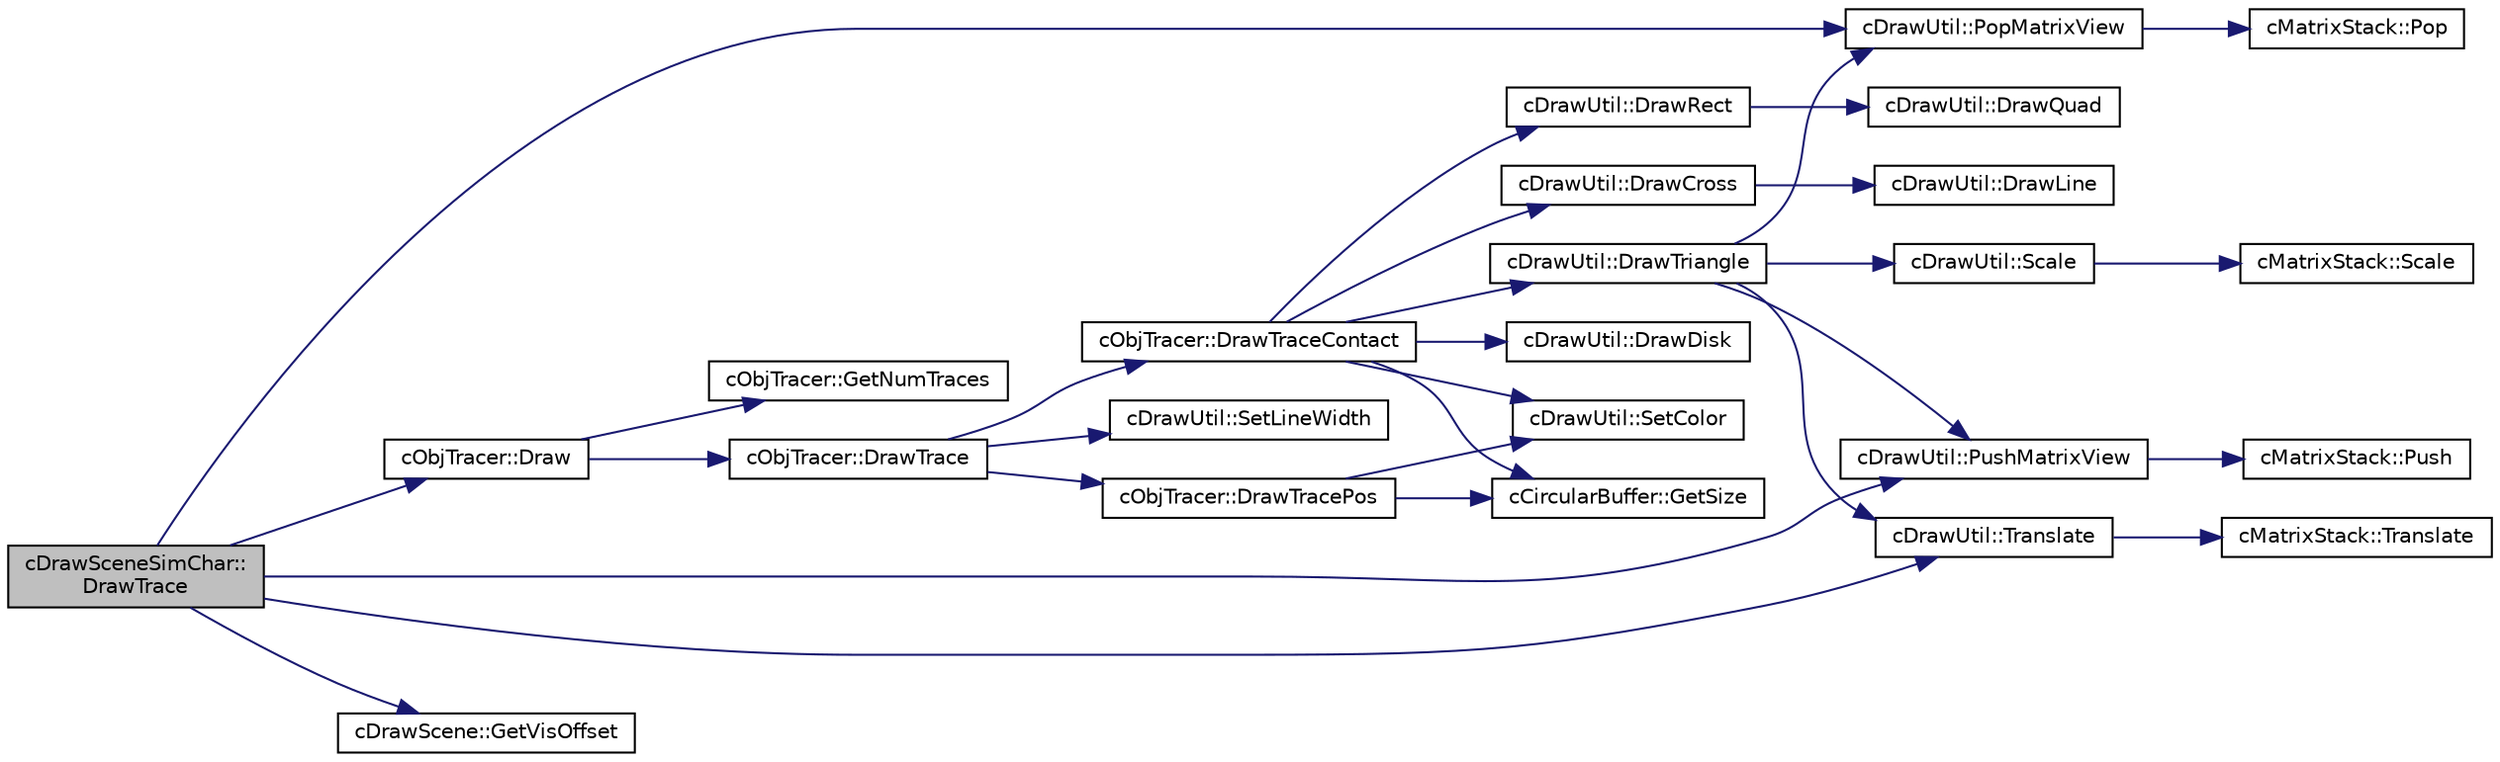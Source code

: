digraph "cDrawSceneSimChar::DrawTrace"
{
 // LATEX_PDF_SIZE
  edge [fontname="Helvetica",fontsize="10",labelfontname="Helvetica",labelfontsize="10"];
  node [fontname="Helvetica",fontsize="10",shape=record];
  rankdir="LR";
  Node1 [label="cDrawSceneSimChar::\lDrawTrace",height=0.2,width=0.4,color="black", fillcolor="grey75", style="filled", fontcolor="black",tooltip=" "];
  Node1 -> Node2 [color="midnightblue",fontsize="10",style="solid",fontname="Helvetica"];
  Node2 [label="cObjTracer::Draw",height=0.2,width=0.4,color="black", fillcolor="white", style="filled",URL="$classc_obj_tracer.html#a43763760c45e5de00589acd64e93cdf4",tooltip=" "];
  Node2 -> Node3 [color="midnightblue",fontsize="10",style="solid",fontname="Helvetica"];
  Node3 [label="cObjTracer::DrawTrace",height=0.2,width=0.4,color="black", fillcolor="white", style="filled",URL="$classc_obj_tracer.html#a6735ff2593b2482ce1c83f0f448d3f38",tooltip=" "];
  Node3 -> Node4 [color="midnightblue",fontsize="10",style="solid",fontname="Helvetica"];
  Node4 [label="cObjTracer::DrawTraceContact",height=0.2,width=0.4,color="black", fillcolor="white", style="filled",URL="$classc_obj_tracer.html#a781e2dbbc988811ca482f88b47a14567",tooltip=" "];
  Node4 -> Node5 [color="midnightblue",fontsize="10",style="solid",fontname="Helvetica"];
  Node5 [label="cDrawUtil::DrawCross",height=0.2,width=0.4,color="black", fillcolor="white", style="filled",URL="$classc_draw_util.html#afb563591fcc28894e480ba68f818a7ff",tooltip=" "];
  Node5 -> Node6 [color="midnightblue",fontsize="10",style="solid",fontname="Helvetica"];
  Node6 [label="cDrawUtil::DrawLine",height=0.2,width=0.4,color="black", fillcolor="white", style="filled",URL="$classc_draw_util.html#a3e0e6d5260b7fb9aa090d673bc2d1f0c",tooltip=" "];
  Node4 -> Node7 [color="midnightblue",fontsize="10",style="solid",fontname="Helvetica"];
  Node7 [label="cDrawUtil::DrawDisk",height=0.2,width=0.4,color="black", fillcolor="white", style="filled",URL="$classc_draw_util.html#a4c19dc43db6588b74ad3fc61cdfa549f",tooltip=" "];
  Node4 -> Node8 [color="midnightblue",fontsize="10",style="solid",fontname="Helvetica"];
  Node8 [label="cDrawUtil::DrawRect",height=0.2,width=0.4,color="black", fillcolor="white", style="filled",URL="$classc_draw_util.html#a67c1005f7bd6edeee048fddbbe85307b",tooltip=" "];
  Node8 -> Node9 [color="midnightblue",fontsize="10",style="solid",fontname="Helvetica"];
  Node9 [label="cDrawUtil::DrawQuad",height=0.2,width=0.4,color="black", fillcolor="white", style="filled",URL="$classc_draw_util.html#a587df84fa22af009a224a64afc79fc93",tooltip=" "];
  Node4 -> Node10 [color="midnightblue",fontsize="10",style="solid",fontname="Helvetica"];
  Node10 [label="cDrawUtil::DrawTriangle",height=0.2,width=0.4,color="black", fillcolor="white", style="filled",URL="$classc_draw_util.html#ab0359ecdbc690cbe8403c19b5a0f93e9",tooltip=" "];
  Node10 -> Node11 [color="midnightblue",fontsize="10",style="solid",fontname="Helvetica"];
  Node11 [label="cDrawUtil::PopMatrixView",height=0.2,width=0.4,color="black", fillcolor="white", style="filled",URL="$classc_draw_util.html#a8bec79da8550795d4b4966a94af7cf51",tooltip=" "];
  Node11 -> Node12 [color="midnightblue",fontsize="10",style="solid",fontname="Helvetica"];
  Node12 [label="cMatrixStack::Pop",height=0.2,width=0.4,color="black", fillcolor="white", style="filled",URL="$classc_matrix_stack.html#a6be215a8d6dc7f91c8e9577a8b550bfc",tooltip=" "];
  Node10 -> Node13 [color="midnightblue",fontsize="10",style="solid",fontname="Helvetica"];
  Node13 [label="cDrawUtil::PushMatrixView",height=0.2,width=0.4,color="black", fillcolor="white", style="filled",URL="$classc_draw_util.html#a166a3c9df5df3cb262d090cb2aaba33b",tooltip=" "];
  Node13 -> Node14 [color="midnightblue",fontsize="10",style="solid",fontname="Helvetica"];
  Node14 [label="cMatrixStack::Push",height=0.2,width=0.4,color="black", fillcolor="white", style="filled",URL="$classc_matrix_stack.html#aac0bfd176fd31cabb3e74a0a12b5a5d9",tooltip=" "];
  Node10 -> Node15 [color="midnightblue",fontsize="10",style="solid",fontname="Helvetica"];
  Node15 [label="cDrawUtil::Scale",height=0.2,width=0.4,color="black", fillcolor="white", style="filled",URL="$classc_draw_util.html#a9bb8552fad17d6bb2b5e6bb523859a61",tooltip=" "];
  Node15 -> Node16 [color="midnightblue",fontsize="10",style="solid",fontname="Helvetica"];
  Node16 [label="cMatrixStack::Scale",height=0.2,width=0.4,color="black", fillcolor="white", style="filled",URL="$classc_matrix_stack.html#a5ec94676f022413d2acdc471dd112614",tooltip=" "];
  Node10 -> Node17 [color="midnightblue",fontsize="10",style="solid",fontname="Helvetica"];
  Node17 [label="cDrawUtil::Translate",height=0.2,width=0.4,color="black", fillcolor="white", style="filled",URL="$classc_draw_util.html#a1904a7034bb0ec43afdab4642d36e543",tooltip=" "];
  Node17 -> Node18 [color="midnightblue",fontsize="10",style="solid",fontname="Helvetica"];
  Node18 [label="cMatrixStack::Translate",height=0.2,width=0.4,color="black", fillcolor="white", style="filled",URL="$classc_matrix_stack.html#a9ab74621b7112ebf367e7c6feafff233",tooltip=" "];
  Node4 -> Node19 [color="midnightblue",fontsize="10",style="solid",fontname="Helvetica"];
  Node19 [label="cCircularBuffer::GetSize",height=0.2,width=0.4,color="black", fillcolor="white", style="filled",URL="$classc_circular_buffer.html#a45f5f77a77dcb1996fbfdbb3c2a4bf69",tooltip=" "];
  Node4 -> Node20 [color="midnightblue",fontsize="10",style="solid",fontname="Helvetica"];
  Node20 [label="cDrawUtil::SetColor",height=0.2,width=0.4,color="black", fillcolor="white", style="filled",URL="$classc_draw_util.html#a4b68878bee6cbfe53db7dc6bb9e16f70",tooltip=" "];
  Node3 -> Node21 [color="midnightblue",fontsize="10",style="solid",fontname="Helvetica"];
  Node21 [label="cObjTracer::DrawTracePos",height=0.2,width=0.4,color="black", fillcolor="white", style="filled",URL="$classc_obj_tracer.html#aa1822612f4e7e0a45e8d43e947eb01c4",tooltip=" "];
  Node21 -> Node19 [color="midnightblue",fontsize="10",style="solid",fontname="Helvetica"];
  Node21 -> Node20 [color="midnightblue",fontsize="10",style="solid",fontname="Helvetica"];
  Node3 -> Node22 [color="midnightblue",fontsize="10",style="solid",fontname="Helvetica"];
  Node22 [label="cDrawUtil::SetLineWidth",height=0.2,width=0.4,color="black", fillcolor="white", style="filled",URL="$classc_draw_util.html#ade38eab887ec0dfe4b8f407474cb79a5",tooltip=" "];
  Node2 -> Node23 [color="midnightblue",fontsize="10",style="solid",fontname="Helvetica"];
  Node23 [label="cObjTracer::GetNumTraces",height=0.2,width=0.4,color="black", fillcolor="white", style="filled",URL="$classc_obj_tracer.html#a1ab0a6d791c2febc89f7cbfa26943b94",tooltip=" "];
  Node1 -> Node24 [color="midnightblue",fontsize="10",style="solid",fontname="Helvetica"];
  Node24 [label="cDrawScene::GetVisOffset",height=0.2,width=0.4,color="black", fillcolor="white", style="filled",URL="$classc_draw_scene.html#aaf338c70f467f81dfffd1313df9d437d",tooltip=" "];
  Node1 -> Node11 [color="midnightblue",fontsize="10",style="solid",fontname="Helvetica"];
  Node1 -> Node13 [color="midnightblue",fontsize="10",style="solid",fontname="Helvetica"];
  Node1 -> Node17 [color="midnightblue",fontsize="10",style="solid",fontname="Helvetica"];
}
